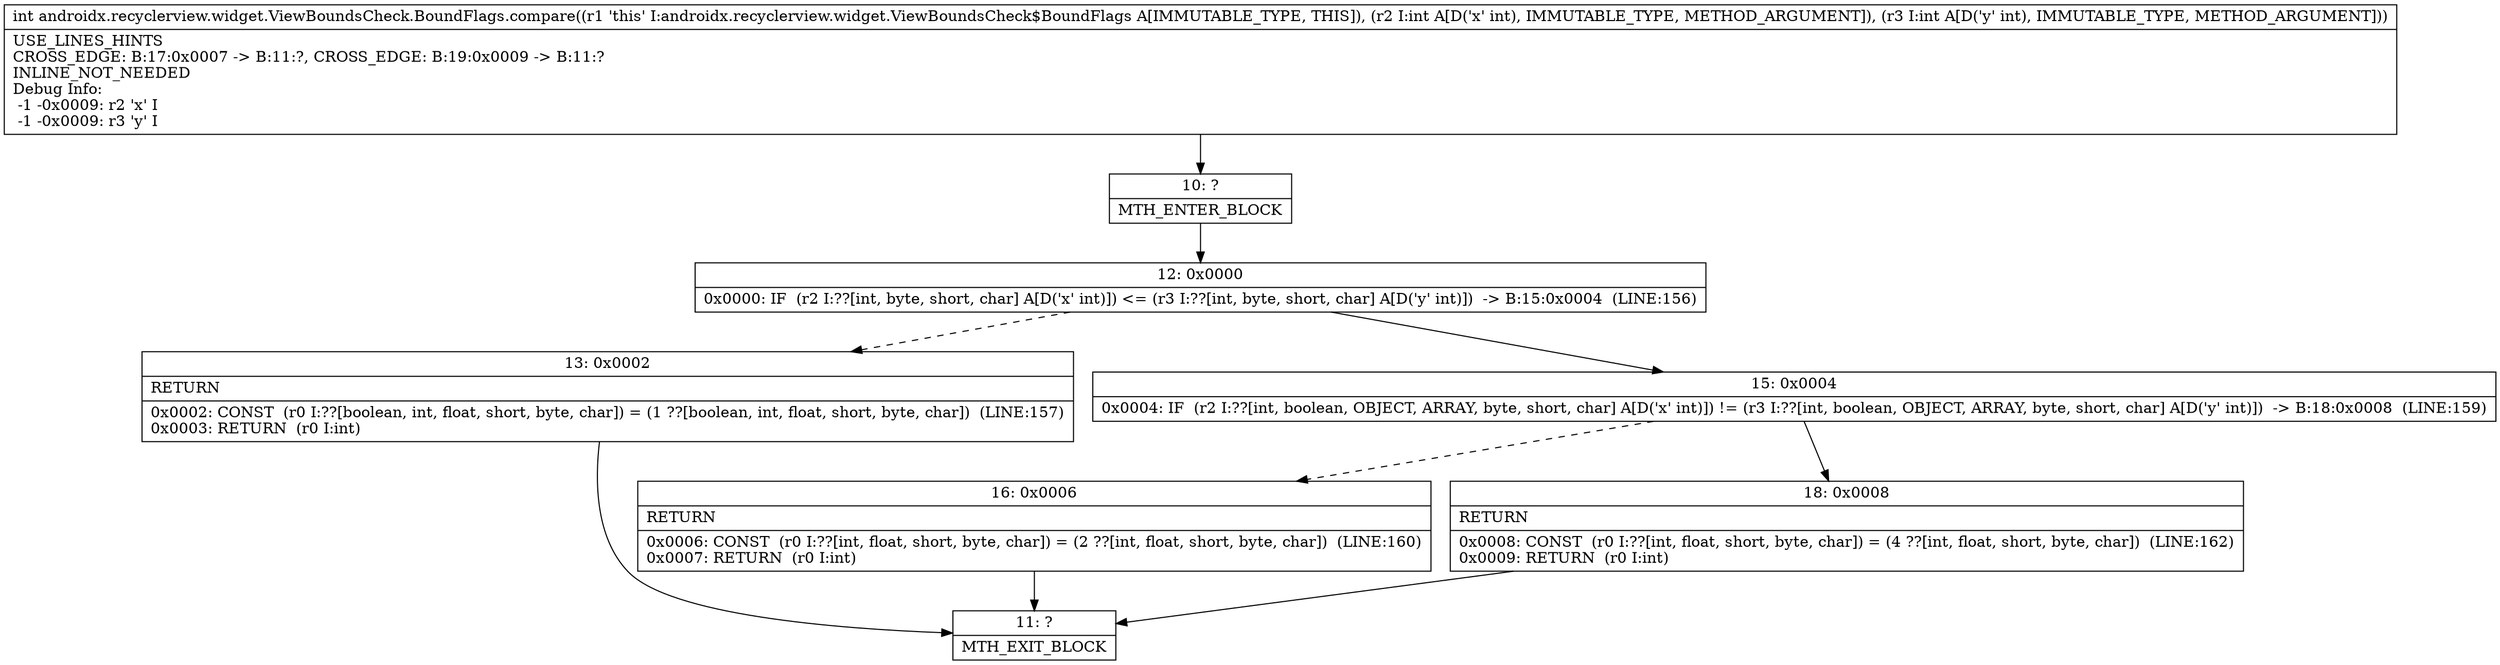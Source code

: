 digraph "CFG forandroidx.recyclerview.widget.ViewBoundsCheck.BoundFlags.compare(II)I" {
Node_10 [shape=record,label="{10\:\ ?|MTH_ENTER_BLOCK\l}"];
Node_12 [shape=record,label="{12\:\ 0x0000|0x0000: IF  (r2 I:??[int, byte, short, char] A[D('x' int)]) \<= (r3 I:??[int, byte, short, char] A[D('y' int)])  \-\> B:15:0x0004  (LINE:156)\l}"];
Node_13 [shape=record,label="{13\:\ 0x0002|RETURN\l|0x0002: CONST  (r0 I:??[boolean, int, float, short, byte, char]) = (1 ??[boolean, int, float, short, byte, char])  (LINE:157)\l0x0003: RETURN  (r0 I:int) \l}"];
Node_11 [shape=record,label="{11\:\ ?|MTH_EXIT_BLOCK\l}"];
Node_15 [shape=record,label="{15\:\ 0x0004|0x0004: IF  (r2 I:??[int, boolean, OBJECT, ARRAY, byte, short, char] A[D('x' int)]) != (r3 I:??[int, boolean, OBJECT, ARRAY, byte, short, char] A[D('y' int)])  \-\> B:18:0x0008  (LINE:159)\l}"];
Node_16 [shape=record,label="{16\:\ 0x0006|RETURN\l|0x0006: CONST  (r0 I:??[int, float, short, byte, char]) = (2 ??[int, float, short, byte, char])  (LINE:160)\l0x0007: RETURN  (r0 I:int) \l}"];
Node_18 [shape=record,label="{18\:\ 0x0008|RETURN\l|0x0008: CONST  (r0 I:??[int, float, short, byte, char]) = (4 ??[int, float, short, byte, char])  (LINE:162)\l0x0009: RETURN  (r0 I:int) \l}"];
MethodNode[shape=record,label="{int androidx.recyclerview.widget.ViewBoundsCheck.BoundFlags.compare((r1 'this' I:androidx.recyclerview.widget.ViewBoundsCheck$BoundFlags A[IMMUTABLE_TYPE, THIS]), (r2 I:int A[D('x' int), IMMUTABLE_TYPE, METHOD_ARGUMENT]), (r3 I:int A[D('y' int), IMMUTABLE_TYPE, METHOD_ARGUMENT]))  | USE_LINES_HINTS\lCROSS_EDGE: B:17:0x0007 \-\> B:11:?, CROSS_EDGE: B:19:0x0009 \-\> B:11:?\lINLINE_NOT_NEEDED\lDebug Info:\l  \-1 \-0x0009: r2 'x' I\l  \-1 \-0x0009: r3 'y' I\l}"];
MethodNode -> Node_10;Node_10 -> Node_12;
Node_12 -> Node_13[style=dashed];
Node_12 -> Node_15;
Node_13 -> Node_11;
Node_15 -> Node_16[style=dashed];
Node_15 -> Node_18;
Node_16 -> Node_11;
Node_18 -> Node_11;
}

